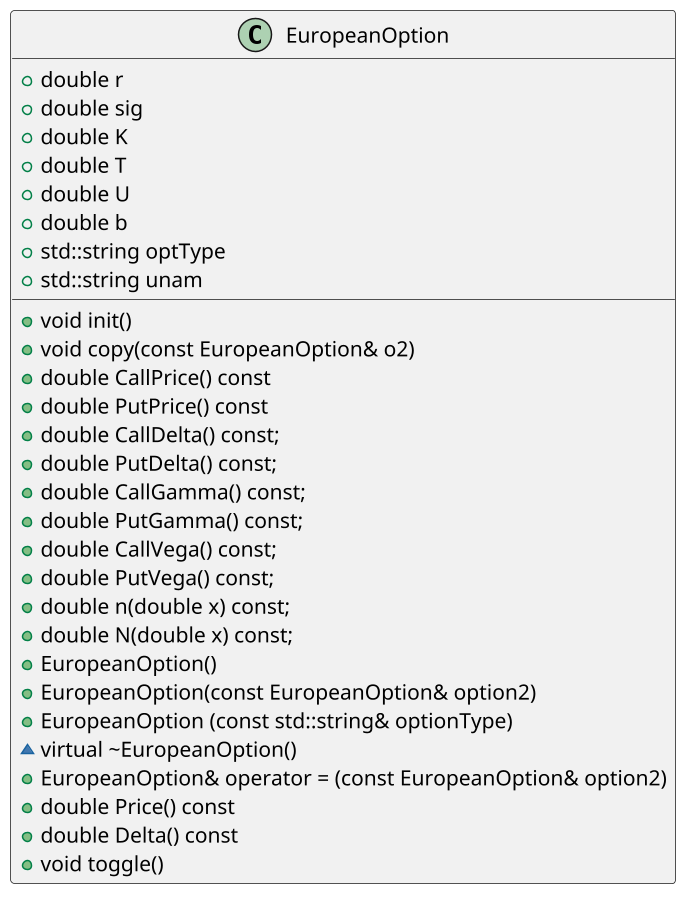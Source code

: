 @startuml
scale 1.5
class EuropeanOption {
    + void init()
    + void copy(const EuropeanOption& o2)
    + double CallPrice() const
    + double PutPrice() const
    + double CallDelta() const;
	+ double PutDelta() const;
	+ double CallGamma() const;
	+ double PutGamma() const;
	+ double CallVega() const;
	+ double PutVega() const;
    + double n(double x) const;
	+ double N(double x) const;
    + double r
	+ double sig
	+ double K
	+ double T
	+ double U
	+ double b
    + std::string optType
    + std::string unam
    + EuropeanOption()
	+ EuropeanOption(const EuropeanOption& option2)
	+ EuropeanOption (const std::string& optionType)
    ~ virtual ~EuropeanOption()
    + EuropeanOption& operator = (const EuropeanOption& option2)
    + double Price() const
	+ double Delta() const
	+ void toggle()
}

@enduml